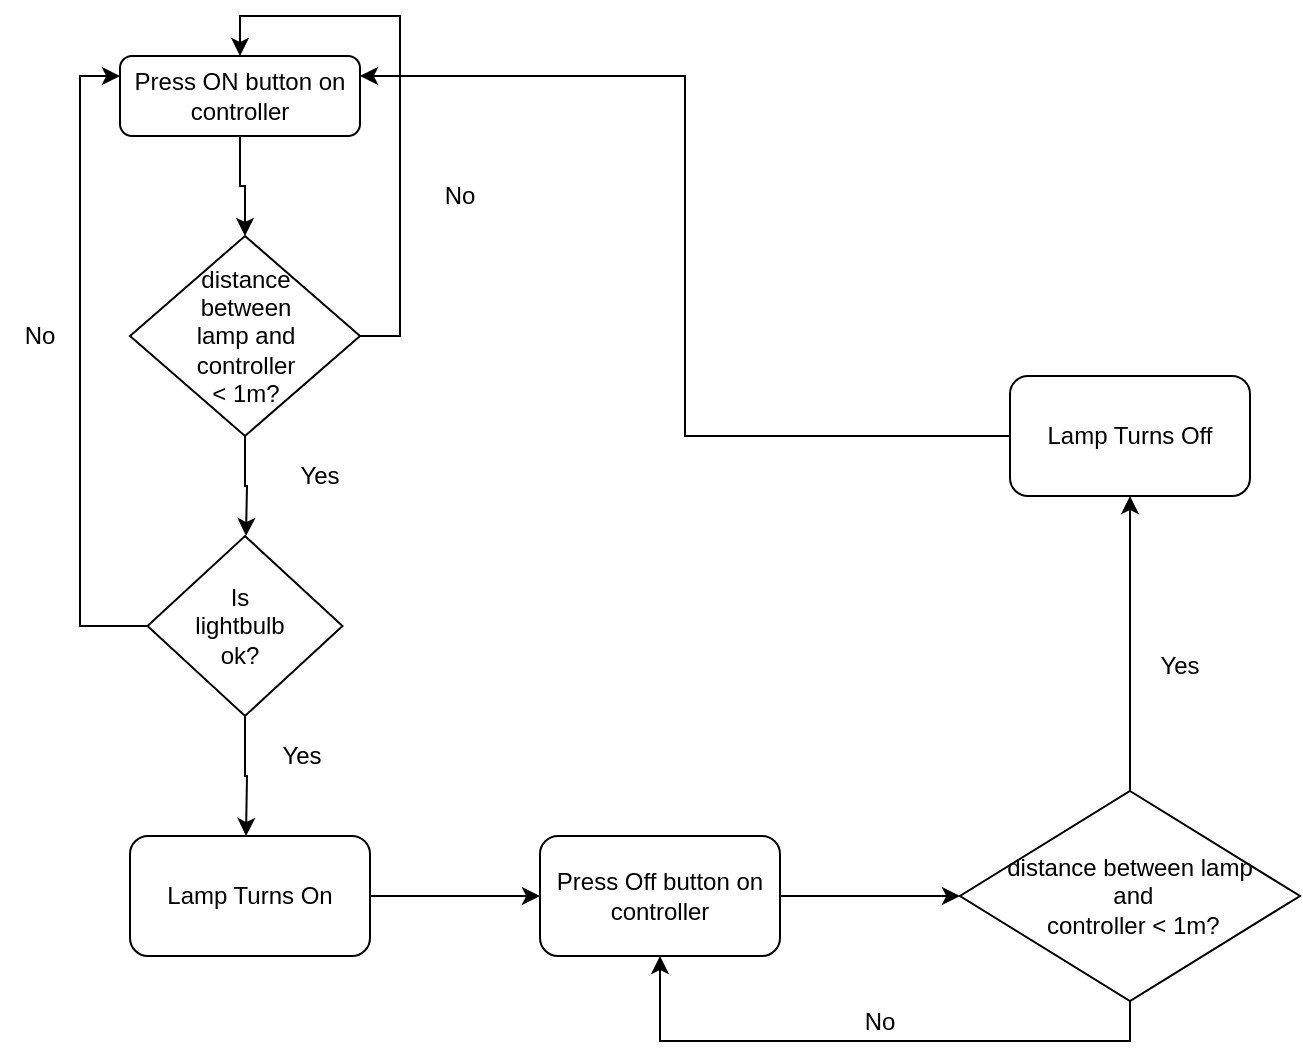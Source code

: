 <mxfile version="13.5.6" type="github">
  <diagram id="C5RBs43oDa-KdzZeNtuy" name="Page-1">
    <mxGraphModel dx="1038" dy="548" grid="1" gridSize="10" guides="1" tooltips="1" connect="1" arrows="1" fold="1" page="1" pageScale="1" pageWidth="827" pageHeight="1169" math="0" shadow="0">
      <root>
        <mxCell id="WIyWlLk6GJQsqaUBKTNV-0" />
        <mxCell id="WIyWlLk6GJQsqaUBKTNV-1" parent="WIyWlLk6GJQsqaUBKTNV-0" />
        <mxCell id="X8LZlyxJhwlJDt1EkV59-16" style="edgeStyle=orthogonalEdgeStyle;rounded=0;orthogonalLoop=1;jettySize=auto;html=1;entryX=0.5;entryY=0;entryDx=0;entryDy=0;" parent="WIyWlLk6GJQsqaUBKTNV-1" source="WIyWlLk6GJQsqaUBKTNV-3" target="X8LZlyxJhwlJDt1EkV59-2" edge="1">
          <mxGeometry relative="1" as="geometry" />
        </mxCell>
        <mxCell id="WIyWlLk6GJQsqaUBKTNV-3" value="Press ON button on controller" style="rounded=1;whiteSpace=wrap;html=1;fontSize=12;glass=0;strokeWidth=1;shadow=0;" parent="WIyWlLk6GJQsqaUBKTNV-1" vertex="1">
          <mxGeometry x="150" y="70" width="120" height="40" as="geometry" />
        </mxCell>
        <mxCell id="X8LZlyxJhwlJDt1EkV59-5" style="edgeStyle=orthogonalEdgeStyle;rounded=0;orthogonalLoop=1;jettySize=auto;html=1;exitX=1;exitY=0.5;exitDx=0;exitDy=0;entryX=0.5;entryY=0;entryDx=0;entryDy=0;" parent="WIyWlLk6GJQsqaUBKTNV-1" source="X8LZlyxJhwlJDt1EkV59-2" target="WIyWlLk6GJQsqaUBKTNV-3" edge="1">
          <mxGeometry relative="1" as="geometry">
            <mxPoint x="370" y="210" as="targetPoint" />
          </mxGeometry>
        </mxCell>
        <mxCell id="X8LZlyxJhwlJDt1EkV59-6" style="edgeStyle=orthogonalEdgeStyle;rounded=0;orthogonalLoop=1;jettySize=auto;html=1;exitX=0.5;exitY=1;exitDx=0;exitDy=0;" parent="WIyWlLk6GJQsqaUBKTNV-1" source="X8LZlyxJhwlJDt1EkV59-2" edge="1">
          <mxGeometry relative="1" as="geometry">
            <mxPoint x="213" y="310" as="targetPoint" />
          </mxGeometry>
        </mxCell>
        <mxCell id="X8LZlyxJhwlJDt1EkV59-2" value="" style="rhombus;whiteSpace=wrap;html=1;" parent="WIyWlLk6GJQsqaUBKTNV-1" vertex="1">
          <mxGeometry x="155" y="160" width="115" height="100" as="geometry" />
        </mxCell>
        <mxCell id="X8LZlyxJhwlJDt1EkV59-3" value="distance between lamp and controller &amp;lt; 1m?" style="text;html=1;strokeColor=none;fillColor=none;align=center;verticalAlign=middle;whiteSpace=wrap;rounded=0;" parent="WIyWlLk6GJQsqaUBKTNV-1" vertex="1">
          <mxGeometry x="182.5" y="185" width="60" height="50" as="geometry" />
        </mxCell>
        <mxCell id="X8LZlyxJhwlJDt1EkV59-7" value="No" style="text;html=1;strokeColor=none;fillColor=none;align=center;verticalAlign=middle;whiteSpace=wrap;rounded=0;" parent="WIyWlLk6GJQsqaUBKTNV-1" vertex="1">
          <mxGeometry x="300" y="130" width="40" height="20" as="geometry" />
        </mxCell>
        <mxCell id="X8LZlyxJhwlJDt1EkV59-8" value="Yes" style="text;html=1;strokeColor=none;fillColor=none;align=center;verticalAlign=middle;whiteSpace=wrap;rounded=0;" parent="WIyWlLk6GJQsqaUBKTNV-1" vertex="1">
          <mxGeometry x="230" y="270" width="40" height="20" as="geometry" />
        </mxCell>
        <mxCell id="X8LZlyxJhwlJDt1EkV59-11" style="edgeStyle=orthogonalEdgeStyle;rounded=0;orthogonalLoop=1;jettySize=auto;html=1;exitX=0.5;exitY=1;exitDx=0;exitDy=0;" parent="WIyWlLk6GJQsqaUBKTNV-1" source="X8LZlyxJhwlJDt1EkV59-9" edge="1">
          <mxGeometry relative="1" as="geometry">
            <mxPoint x="213" y="460" as="targetPoint" />
          </mxGeometry>
        </mxCell>
        <mxCell id="X8LZlyxJhwlJDt1EkV59-14" style="edgeStyle=orthogonalEdgeStyle;rounded=0;orthogonalLoop=1;jettySize=auto;html=1;exitX=0;exitY=0.5;exitDx=0;exitDy=0;entryX=0;entryY=0.25;entryDx=0;entryDy=0;" parent="WIyWlLk6GJQsqaUBKTNV-1" source="X8LZlyxJhwlJDt1EkV59-9" target="WIyWlLk6GJQsqaUBKTNV-3" edge="1">
          <mxGeometry relative="1" as="geometry" />
        </mxCell>
        <mxCell id="X8LZlyxJhwlJDt1EkV59-9" value="" style="rhombus;whiteSpace=wrap;html=1;" parent="WIyWlLk6GJQsqaUBKTNV-1" vertex="1">
          <mxGeometry x="163.75" y="310" width="97.5" height="90" as="geometry" />
        </mxCell>
        <mxCell id="X8LZlyxJhwlJDt1EkV59-10" value="Is lightbulb ok?" style="text;html=1;strokeColor=none;fillColor=none;align=center;verticalAlign=middle;whiteSpace=wrap;rounded=0;" parent="WIyWlLk6GJQsqaUBKTNV-1" vertex="1">
          <mxGeometry x="190" y="345" width="40" height="20" as="geometry" />
        </mxCell>
        <mxCell id="EfUGjdq7XVGBQTbnMbqg-2" style="edgeStyle=orthogonalEdgeStyle;rounded=0;orthogonalLoop=1;jettySize=auto;html=1;exitX=1;exitY=0.5;exitDx=0;exitDy=0;entryX=0;entryY=0.5;entryDx=0;entryDy=0;" edge="1" parent="WIyWlLk6GJQsqaUBKTNV-1" source="X8LZlyxJhwlJDt1EkV59-12" target="EfUGjdq7XVGBQTbnMbqg-1">
          <mxGeometry relative="1" as="geometry" />
        </mxCell>
        <mxCell id="X8LZlyxJhwlJDt1EkV59-12" value="Lamp Turns On" style="rounded=1;whiteSpace=wrap;html=1;" parent="WIyWlLk6GJQsqaUBKTNV-1" vertex="1">
          <mxGeometry x="155" y="460" width="120" height="60" as="geometry" />
        </mxCell>
        <mxCell id="X8LZlyxJhwlJDt1EkV59-13" value="Yes" style="text;html=1;strokeColor=none;fillColor=none;align=center;verticalAlign=middle;whiteSpace=wrap;rounded=0;" parent="WIyWlLk6GJQsqaUBKTNV-1" vertex="1">
          <mxGeometry x="221" y="410" width="40" height="20" as="geometry" />
        </mxCell>
        <mxCell id="X8LZlyxJhwlJDt1EkV59-15" value="No" style="text;html=1;strokeColor=none;fillColor=none;align=center;verticalAlign=middle;whiteSpace=wrap;rounded=0;" parent="WIyWlLk6GJQsqaUBKTNV-1" vertex="1">
          <mxGeometry x="90" y="202.5" width="40" height="15" as="geometry" />
        </mxCell>
        <mxCell id="EfUGjdq7XVGBQTbnMbqg-3" style="edgeStyle=orthogonalEdgeStyle;rounded=0;orthogonalLoop=1;jettySize=auto;html=1;exitX=1;exitY=0.5;exitDx=0;exitDy=0;" edge="1" parent="WIyWlLk6GJQsqaUBKTNV-1" source="EfUGjdq7XVGBQTbnMbqg-1">
          <mxGeometry relative="1" as="geometry">
            <mxPoint x="570" y="490" as="targetPoint" />
          </mxGeometry>
        </mxCell>
        <mxCell id="EfUGjdq7XVGBQTbnMbqg-1" value="&lt;span&gt;Press Off button on controller&lt;/span&gt;" style="rounded=1;whiteSpace=wrap;html=1;" vertex="1" parent="WIyWlLk6GJQsqaUBKTNV-1">
          <mxGeometry x="360" y="460" width="120" height="60" as="geometry" />
        </mxCell>
        <mxCell id="EfUGjdq7XVGBQTbnMbqg-5" style="edgeStyle=orthogonalEdgeStyle;rounded=0;orthogonalLoop=1;jettySize=auto;html=1;" edge="1" parent="WIyWlLk6GJQsqaUBKTNV-1" source="EfUGjdq7XVGBQTbnMbqg-4">
          <mxGeometry relative="1" as="geometry">
            <mxPoint x="655" y="290" as="targetPoint" />
          </mxGeometry>
        </mxCell>
        <mxCell id="EfUGjdq7XVGBQTbnMbqg-9" style="edgeStyle=orthogonalEdgeStyle;rounded=0;orthogonalLoop=1;jettySize=auto;html=1;exitX=0.5;exitY=1;exitDx=0;exitDy=0;entryX=0.5;entryY=1;entryDx=0;entryDy=0;" edge="1" parent="WIyWlLk6GJQsqaUBKTNV-1" source="EfUGjdq7XVGBQTbnMbqg-4" target="EfUGjdq7XVGBQTbnMbqg-1">
          <mxGeometry relative="1" as="geometry" />
        </mxCell>
        <mxCell id="EfUGjdq7XVGBQTbnMbqg-4" value="&lt;span&gt;distance between lamp&lt;br&gt;&amp;nbsp;and&lt;br&gt;&amp;nbsp;controller &amp;lt; 1m?&lt;/span&gt;" style="rhombus;whiteSpace=wrap;html=1;" vertex="1" parent="WIyWlLk6GJQsqaUBKTNV-1">
          <mxGeometry x="570" y="437.5" width="170" height="105" as="geometry" />
        </mxCell>
        <mxCell id="EfUGjdq7XVGBQTbnMbqg-8" style="edgeStyle=orthogonalEdgeStyle;rounded=0;orthogonalLoop=1;jettySize=auto;html=1;entryX=1;entryY=0.25;entryDx=0;entryDy=0;" edge="1" parent="WIyWlLk6GJQsqaUBKTNV-1" source="EfUGjdq7XVGBQTbnMbqg-7" target="WIyWlLk6GJQsqaUBKTNV-3">
          <mxGeometry relative="1" as="geometry">
            <mxPoint x="340" y="20" as="targetPoint" />
          </mxGeometry>
        </mxCell>
        <mxCell id="EfUGjdq7XVGBQTbnMbqg-7" value="Lamp Turns Off" style="rounded=1;whiteSpace=wrap;html=1;" vertex="1" parent="WIyWlLk6GJQsqaUBKTNV-1">
          <mxGeometry x="595" y="230" width="120" height="60" as="geometry" />
        </mxCell>
        <mxCell id="EfUGjdq7XVGBQTbnMbqg-10" value="No" style="text;html=1;strokeColor=none;fillColor=none;align=center;verticalAlign=middle;whiteSpace=wrap;rounded=0;" vertex="1" parent="WIyWlLk6GJQsqaUBKTNV-1">
          <mxGeometry x="510" y="542.5" width="40" height="20" as="geometry" />
        </mxCell>
        <mxCell id="EfUGjdq7XVGBQTbnMbqg-12" value="Yes" style="text;html=1;strokeColor=none;fillColor=none;align=center;verticalAlign=middle;whiteSpace=wrap;rounded=0;" vertex="1" parent="WIyWlLk6GJQsqaUBKTNV-1">
          <mxGeometry x="660" y="365" width="40" height="20" as="geometry" />
        </mxCell>
      </root>
    </mxGraphModel>
  </diagram>
</mxfile>
